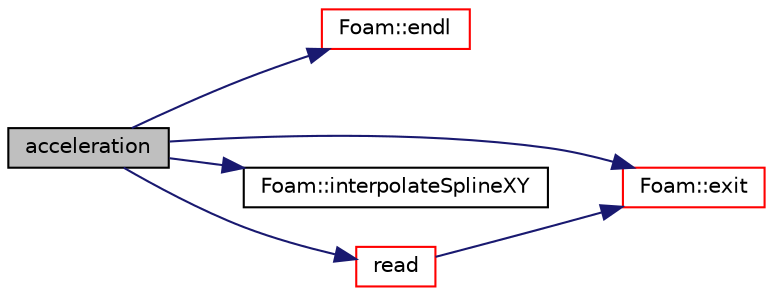 digraph "acceleration"
{
  bgcolor="transparent";
  edge [fontname="Helvetica",fontsize="10",labelfontname="Helvetica",labelfontsize="10"];
  node [fontname="Helvetica",fontsize="10",shape=record];
  rankdir="LR";
  Node7 [label="acceleration",height=0.2,width=0.4,color="black", fillcolor="grey75", style="filled", fontcolor="black"];
  Node7 -> Node8 [color="midnightblue",fontsize="10",style="solid",fontname="Helvetica"];
  Node8 [label="Foam::endl",height=0.2,width=0.4,color="red",URL="$a21851.html#a2db8fe02a0d3909e9351bb4275b23ce4",tooltip="Add newline and flush stream. "];
  Node7 -> Node10 [color="midnightblue",fontsize="10",style="solid",fontname="Helvetica"];
  Node10 [label="Foam::exit",height=0.2,width=0.4,color="red",URL="$a21851.html#a06ca7250d8e89caf05243ec094843642"];
  Node7 -> Node57 [color="midnightblue",fontsize="10",style="solid",fontname="Helvetica"];
  Node57 [label="Foam::interpolateSplineXY",height=0.2,width=0.4,color="black",URL="$a21851.html#abdfa03f158ce22a61e7d94d5019072c5"];
  Node7 -> Node58 [color="midnightblue",fontsize="10",style="solid",fontname="Helvetica"];
  Node58 [label="read",height=0.2,width=0.4,color="red",URL="$a24653.html#a6cb32eddd3d7e49483d3fd4f7d913445",tooltip="Update properties from given dictionary. "];
  Node58 -> Node10 [color="midnightblue",fontsize="10",style="solid",fontname="Helvetica"];
}
